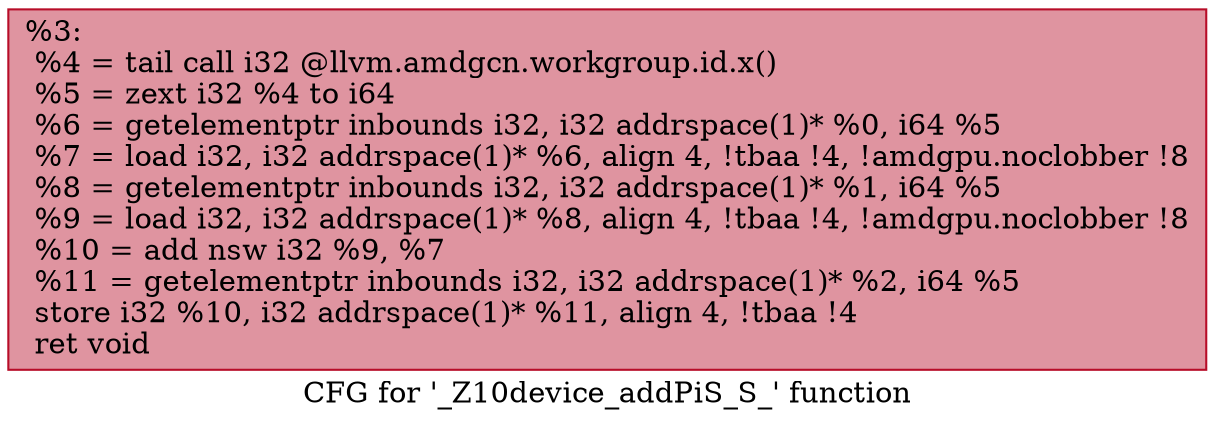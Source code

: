 digraph "CFG for '_Z10device_addPiS_S_' function" {
	label="CFG for '_Z10device_addPiS_S_' function";

	Node0x5bb2ce0 [shape=record,color="#b70d28ff", style=filled, fillcolor="#b70d2870",label="{%3:\l  %4 = tail call i32 @llvm.amdgcn.workgroup.id.x()\l  %5 = zext i32 %4 to i64\l  %6 = getelementptr inbounds i32, i32 addrspace(1)* %0, i64 %5\l  %7 = load i32, i32 addrspace(1)* %6, align 4, !tbaa !4, !amdgpu.noclobber !8\l  %8 = getelementptr inbounds i32, i32 addrspace(1)* %1, i64 %5\l  %9 = load i32, i32 addrspace(1)* %8, align 4, !tbaa !4, !amdgpu.noclobber !8\l  %10 = add nsw i32 %9, %7\l  %11 = getelementptr inbounds i32, i32 addrspace(1)* %2, i64 %5\l  store i32 %10, i32 addrspace(1)* %11, align 4, !tbaa !4\l  ret void\l}"];
}
